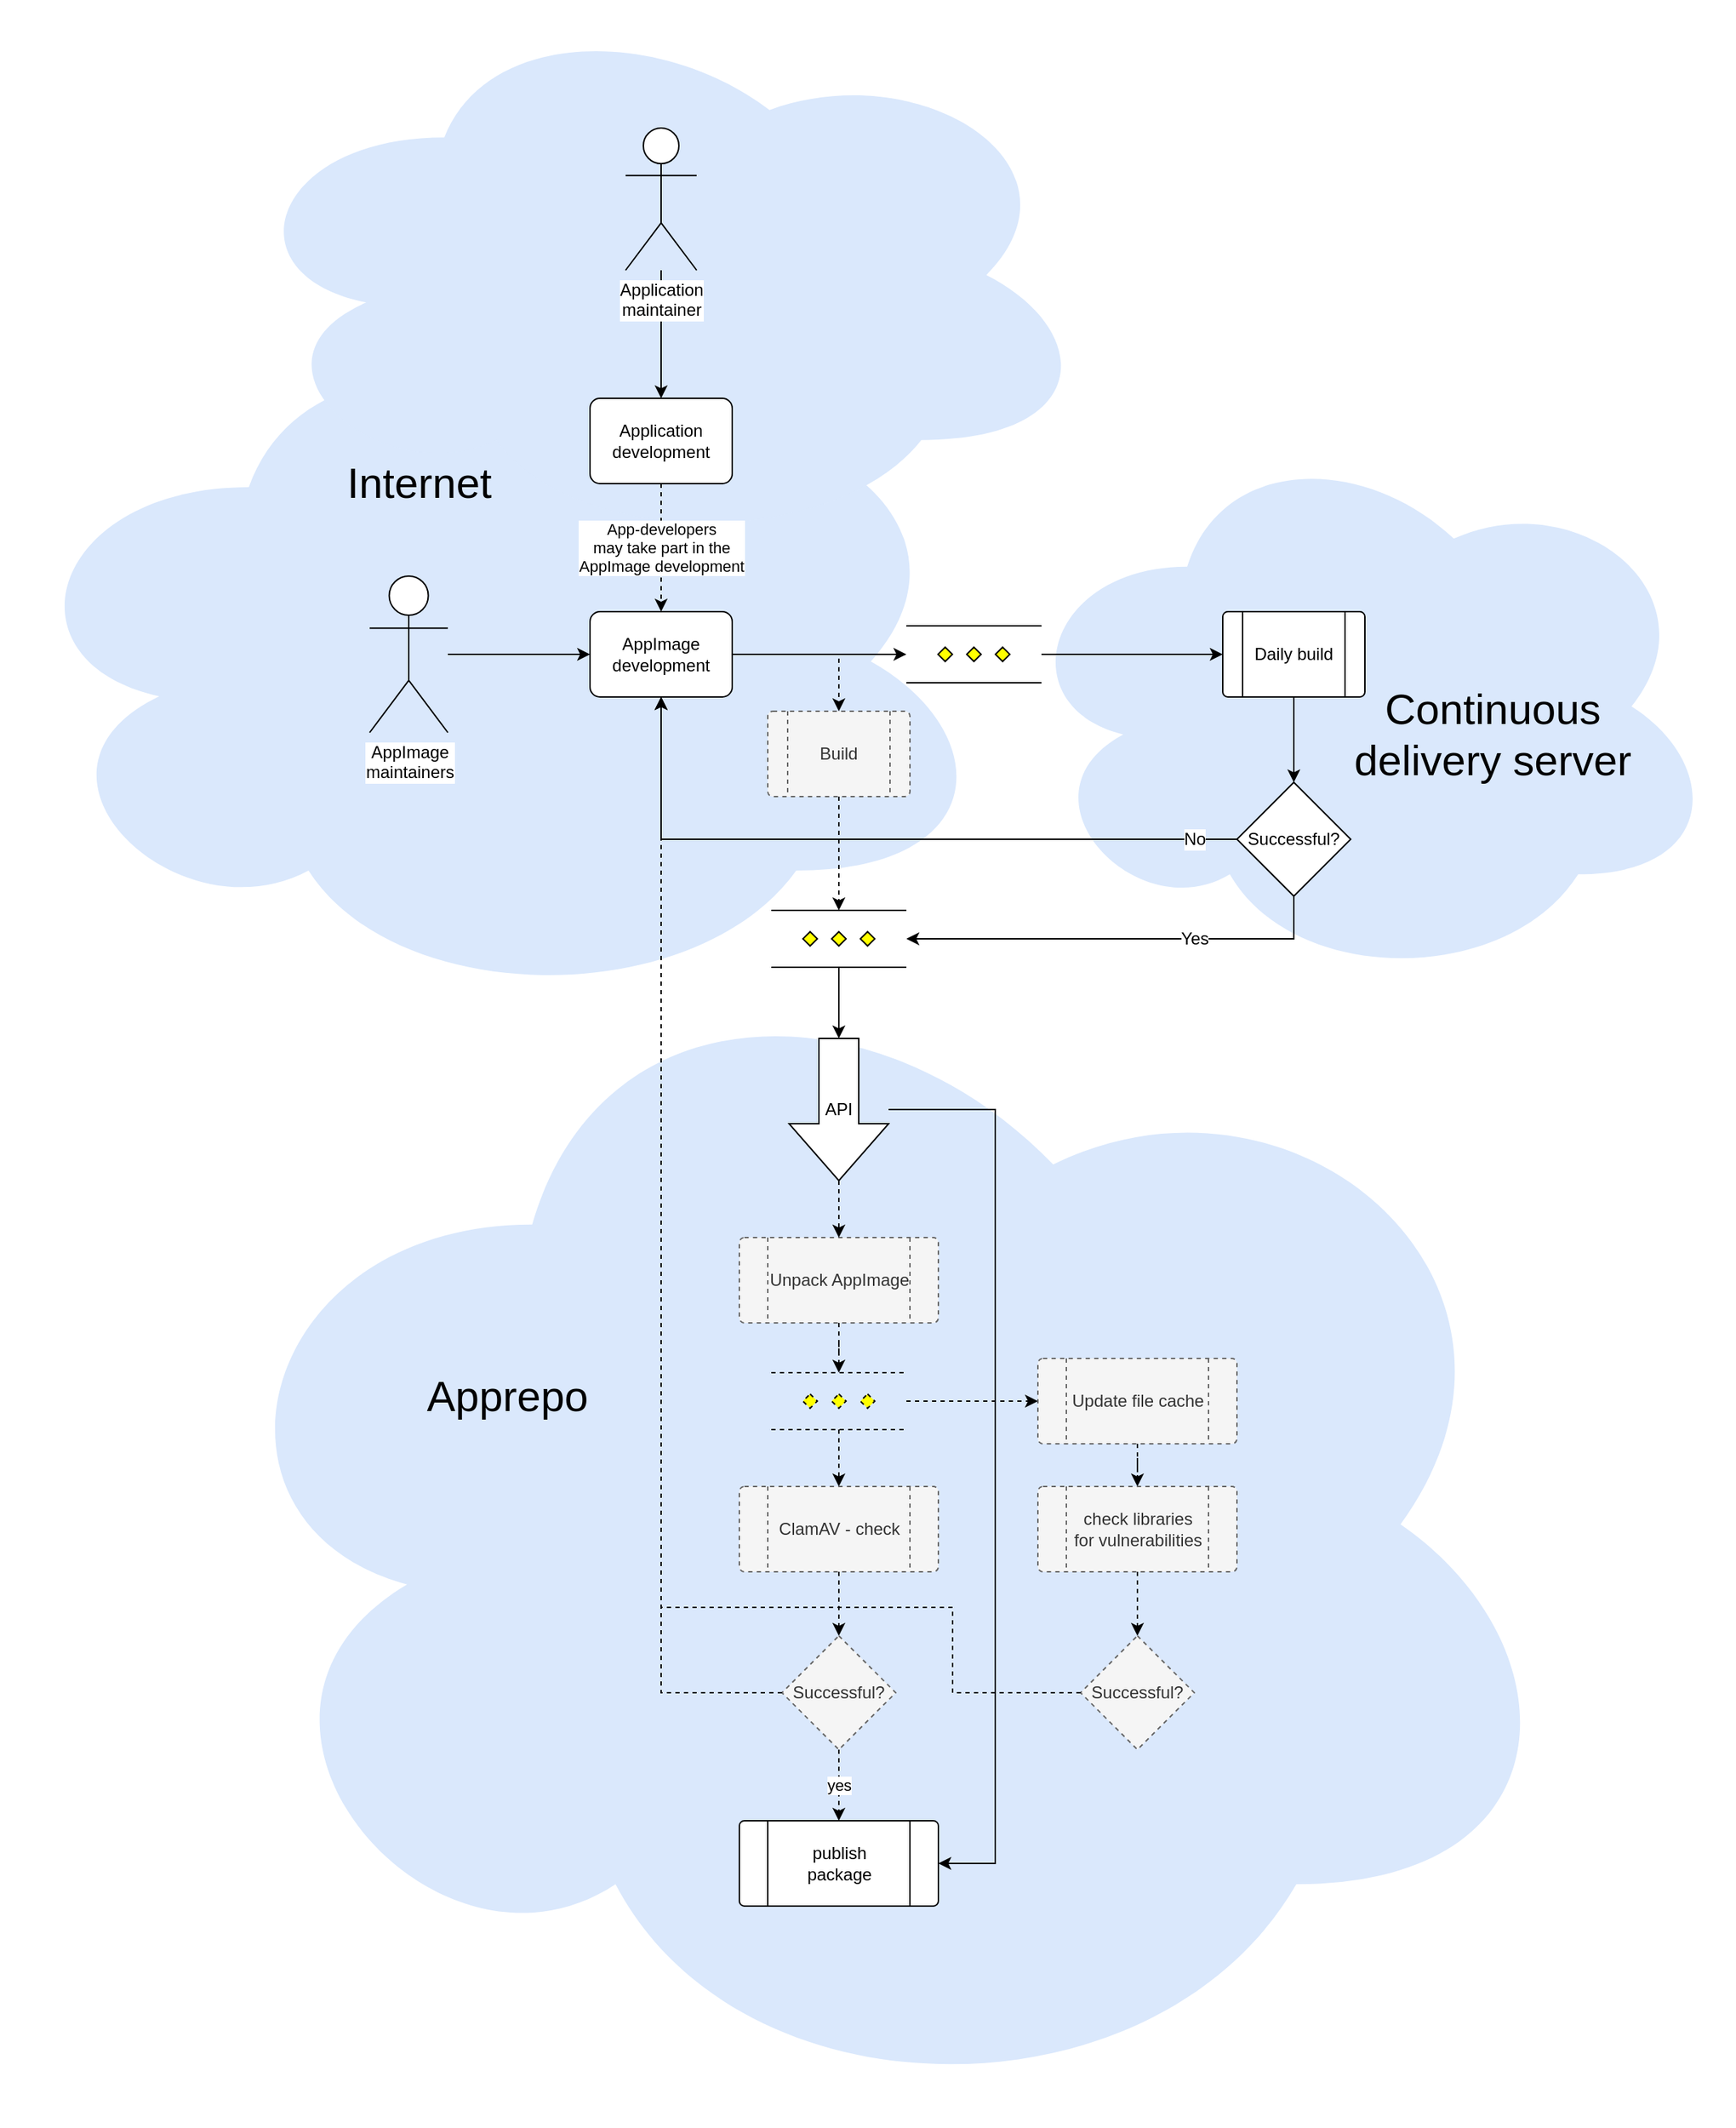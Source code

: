 <mxfile version="13.0.1" type="device"><diagram id="C5RBs43oDa-KdzZeNtuy" name="Page-1"><mxGraphModel dx="1929" dy="1305" grid="1" gridSize="10" guides="1" tooltips="1" connect="1" arrows="1" fold="1" page="1" pageScale="1" pageWidth="827" pageHeight="1169" math="0" shadow="0"><root><mxCell id="WIyWlLk6GJQsqaUBKTNV-0"/><mxCell id="WIyWlLk6GJQsqaUBKTNV-1" parent="WIyWlLk6GJQsqaUBKTNV-0"/><mxCell id="sFZAUeXF6KGMbQkkOxE5-49" value="" style="ellipse;shape=cloud;whiteSpace=wrap;html=1;strokeColor=none;fillColor=#dae8fc;" parent="WIyWlLk6GJQsqaUBKTNV-1" vertex="1"><mxGeometry x="-550" y="1030" width="977.22" height="843.33" as="geometry"/></mxCell><mxCell id="sFZAUeXF6KGMbQkkOxE5-62" value="" style="group" parent="WIyWlLk6GJQsqaUBKTNV-1" vertex="1" connectable="0"><mxGeometry x="-330" y="1090" width="703.61" height="785" as="geometry"/></mxCell><mxCell id="sFZAUeXF6KGMbQkkOxE5-58" value="" style="group" parent="sFZAUeXF6KGMbQkkOxE5-62" vertex="1" connectable="0"><mxGeometry y="95" width="703.61" height="690" as="geometry"/></mxCell><mxCell id="38kExcA9x2dnbkzs94CT-15" style="edgeStyle=orthogonalEdgeStyle;rounded=0;orthogonalLoop=1;jettySize=auto;html=1;entryX=0.5;entryY=0;entryDx=0;entryDy=0;dashed=1;" edge="1" parent="sFZAUeXF6KGMbQkkOxE5-58" source="38kExcA9x2dnbkzs94CT-3" target="38kExcA9x2dnbkzs94CT-0"><mxGeometry relative="1" as="geometry"/></mxCell><mxCell id="38kExcA9x2dnbkzs94CT-17" style="edgeStyle=orthogonalEdgeStyle;rounded=0;orthogonalLoop=1;jettySize=auto;html=1;entryX=0;entryY=0.5;entryDx=0;entryDy=0;dashed=1;" edge="1" parent="sFZAUeXF6KGMbQkkOxE5-58" source="38kExcA9x2dnbkzs94CT-3" target="38kExcA9x2dnbkzs94CT-18"><mxGeometry relative="1" as="geometry"><mxPoint x="130" y="130.96" as="targetPoint"/></mxGeometry></mxCell><mxCell id="38kExcA9x2dnbkzs94CT-3" value="" style="verticalLabelPosition=bottom;verticalAlign=top;html=1;shape=mxgraph.flowchart.parallel_mode;pointerEvents=1;dashed=1;" vertex="1" parent="sFZAUeXF6KGMbQkkOxE5-58"><mxGeometry x="192.5" y="160.0" width="95" height="40" as="geometry"/></mxCell><mxCell id="38kExcA9x2dnbkzs94CT-23" style="edgeStyle=orthogonalEdgeStyle;rounded=0;orthogonalLoop=1;jettySize=auto;html=1;entryX=0.5;entryY=0;entryDx=0;entryDy=0;entryPerimeter=0;dashed=1;" edge="1" parent="sFZAUeXF6KGMbQkkOxE5-58" source="38kExcA9x2dnbkzs94CT-0" target="38kExcA9x2dnbkzs94CT-22"><mxGeometry relative="1" as="geometry"/></mxCell><mxCell id="38kExcA9x2dnbkzs94CT-0" value="ClamAV - check" style="html=1;shape=process;whiteSpace=wrap;rounded=1;size=0.14;arcSize=6;dashed=1;fillColor=#f5f5f5;strokeColor=#666666;fontColor=#333333;" vertex="1" parent="sFZAUeXF6KGMbQkkOxE5-58"><mxGeometry x="170" y="240.0" width="140" height="60" as="geometry"/></mxCell><mxCell id="38kExcA9x2dnbkzs94CT-40" style="edgeStyle=orthogonalEdgeStyle;rounded=0;orthogonalLoop=1;jettySize=auto;html=1;entryX=0.5;entryY=0;entryDx=0;entryDy=0;dashed=1;" edge="1" parent="sFZAUeXF6KGMbQkkOxE5-58" source="38kExcA9x2dnbkzs94CT-18" target="38kExcA9x2dnbkzs94CT-39"><mxGeometry relative="1" as="geometry"/></mxCell><mxCell id="38kExcA9x2dnbkzs94CT-18" value="Update file cache" style="html=1;shape=process;whiteSpace=wrap;rounded=1;size=0.14;arcSize=6;dashed=1;fillColor=#f5f5f5;strokeColor=#666666;fontColor=#333333;" vertex="1" parent="sFZAUeXF6KGMbQkkOxE5-58"><mxGeometry x="380" y="150.0" width="140" height="60" as="geometry"/></mxCell><mxCell id="38kExcA9x2dnbkzs94CT-21" style="edgeStyle=orthogonalEdgeStyle;rounded=0;orthogonalLoop=1;jettySize=auto;html=1;entryX=0.5;entryY=0;entryDx=0;entryDy=0;entryPerimeter=0;dashed=1;" edge="1" parent="sFZAUeXF6KGMbQkkOxE5-58" source="38kExcA9x2dnbkzs94CT-19" target="38kExcA9x2dnbkzs94CT-3"><mxGeometry relative="1" as="geometry"/></mxCell><mxCell id="38kExcA9x2dnbkzs94CT-19" value="Unpack AppImage" style="html=1;shape=process;whiteSpace=wrap;rounded=1;size=0.14;arcSize=6;dashed=1;fillColor=#f5f5f5;strokeColor=#666666;fontColor=#333333;" vertex="1" parent="sFZAUeXF6KGMbQkkOxE5-58"><mxGeometry x="170" y="65" width="140" height="60" as="geometry"/></mxCell><mxCell id="38kExcA9x2dnbkzs94CT-36" value="yes" style="edgeStyle=orthogonalEdgeStyle;rounded=0;orthogonalLoop=1;jettySize=auto;html=1;entryX=0.5;entryY=0;entryDx=0;entryDy=0;dashed=1;" edge="1" parent="sFZAUeXF6KGMbQkkOxE5-58" source="38kExcA9x2dnbkzs94CT-22" target="38kExcA9x2dnbkzs94CT-35"><mxGeometry relative="1" as="geometry"/></mxCell><mxCell id="38kExcA9x2dnbkzs94CT-22" value="&lt;font style=&quot;font-size: 12px&quot;&gt;Successful?&lt;/font&gt;" style="strokeWidth=1;html=1;shape=mxgraph.flowchart.decision;whiteSpace=wrap;fillColor=#f5f5f5;strokeColor=#666666;fontColor=#333333;dashed=1;" vertex="1" parent="sFZAUeXF6KGMbQkkOxE5-58"><mxGeometry x="200" y="345" width="80" height="80" as="geometry"/></mxCell><mxCell id="38kExcA9x2dnbkzs94CT-35" value="publish &lt;br&gt;package" style="html=1;shape=process;whiteSpace=wrap;rounded=1;size=0.14;arcSize=6;" vertex="1" parent="sFZAUeXF6KGMbQkkOxE5-58"><mxGeometry x="170" y="475" width="140" height="60" as="geometry"/></mxCell><mxCell id="38kExcA9x2dnbkzs94CT-42" style="edgeStyle=orthogonalEdgeStyle;rounded=0;orthogonalLoop=1;jettySize=auto;html=1;dashed=1;" edge="1" parent="sFZAUeXF6KGMbQkkOxE5-58" source="38kExcA9x2dnbkzs94CT-39" target="38kExcA9x2dnbkzs94CT-41"><mxGeometry relative="1" as="geometry"/></mxCell><mxCell id="38kExcA9x2dnbkzs94CT-39" value="check libraries for&amp;nbsp;vulnerabilities" style="html=1;shape=process;whiteSpace=wrap;rounded=1;size=0.14;arcSize=6;dashed=1;fillColor=#f5f5f5;strokeColor=#666666;fontColor=#333333;" vertex="1" parent="sFZAUeXF6KGMbQkkOxE5-58"><mxGeometry x="380" y="240" width="140" height="60" as="geometry"/></mxCell><mxCell id="38kExcA9x2dnbkzs94CT-41" value="&lt;font style=&quot;font-size: 12px&quot;&gt;Successful?&lt;/font&gt;" style="strokeWidth=1;html=1;shape=mxgraph.flowchart.decision;whiteSpace=wrap;fillColor=#f5f5f5;strokeColor=#666666;fontColor=#333333;dashed=1;" vertex="1" parent="sFZAUeXF6KGMbQkkOxE5-58"><mxGeometry x="410" y="345" width="80" height="80" as="geometry"/></mxCell><mxCell id="38kExcA9x2dnbkzs94CT-20" style="edgeStyle=orthogonalEdgeStyle;rounded=0;orthogonalLoop=1;jettySize=auto;html=1;entryX=0.5;entryY=0;entryDx=0;entryDy=0;exitX=1;exitY=0.5;exitDx=0;exitDy=0;exitPerimeter=0;dashed=1;" edge="1" parent="sFZAUeXF6KGMbQkkOxE5-62" source="sFZAUeXF6KGMbQkkOxE5-56" target="38kExcA9x2dnbkzs94CT-19"><mxGeometry relative="1" as="geometry"><mxPoint x="240" y="150" as="sourcePoint"/></mxGeometry></mxCell><mxCell id="38kExcA9x2dnbkzs94CT-38" style="edgeStyle=orthogonalEdgeStyle;rounded=0;orthogonalLoop=1;jettySize=auto;html=1;entryX=1;entryY=0.5;entryDx=0;entryDy=0;" edge="1" parent="sFZAUeXF6KGMbQkkOxE5-62" source="sFZAUeXF6KGMbQkkOxE5-56" target="38kExcA9x2dnbkzs94CT-35"><mxGeometry relative="1" as="geometry"><Array as="points"><mxPoint x="350" y="70"/><mxPoint x="350" y="600"/></Array></mxGeometry></mxCell><mxCell id="sFZAUeXF6KGMbQkkOxE5-56" value="" style="verticalLabelPosition=bottom;verticalAlign=top;html=1;strokeWidth=1;shape=mxgraph.arrows2.arrow;dy=0.6;dx=40;notch=0;fontSize=12;rotation=90;" parent="sFZAUeXF6KGMbQkkOxE5-62" vertex="1"><mxGeometry x="190" y="35" width="100" height="70" as="geometry"/></mxCell><mxCell id="sFZAUeXF6KGMbQkkOxE5-64" value="API" style="text;html=1;strokeColor=none;fillColor=none;align=center;verticalAlign=middle;whiteSpace=wrap;rounded=0;fontSize=12;" parent="sFZAUeXF6KGMbQkkOxE5-62" vertex="1"><mxGeometry x="220" y="60" width="40" height="20" as="geometry"/></mxCell><mxCell id="sFZAUeXF6KGMbQkkOxE5-30" value="" style="ellipse;shape=cloud;whiteSpace=wrap;html=1;strokeColor=none;fillColor=#dae8fc;" parent="WIyWlLk6GJQsqaUBKTNV-1" vertex="1"><mxGeometry x="30" y="680" width="500" height="393.34" as="geometry"/></mxCell><mxCell id="sFZAUeXF6KGMbQkkOxE5-43" value="" style="ellipse;shape=cloud;whiteSpace=wrap;html=1;strokeColor=none;fillColor=#dae8fc;" parent="WIyWlLk6GJQsqaUBKTNV-1" vertex="1"><mxGeometry x="-680" y="600" width="700" height="490" as="geometry"/></mxCell><mxCell id="sFZAUeXF6KGMbQkkOxE5-42" value="" style="ellipse;shape=cloud;whiteSpace=wrap;html=1;strokeColor=none;fillColor=#dae8fc;" parent="WIyWlLk6GJQsqaUBKTNV-1" vertex="1"><mxGeometry x="-520" y="380" width="610" height="386.66" as="geometry"/></mxCell><mxCell id="sFZAUeXF6KGMbQkkOxE5-26" style="edgeStyle=orthogonalEdgeStyle;rounded=0;orthogonalLoop=1;jettySize=auto;html=1;entryX=0;entryY=0.5;entryDx=0;entryDy=0;entryPerimeter=0;exitX=1;exitY=0.5;exitDx=0;exitDy=0;" parent="WIyWlLk6GJQsqaUBKTNV-1" source="sFZAUeXF6KGMbQkkOxE5-36" target="sFZAUeXF6KGMbQkkOxE5-25" edge="1"><mxGeometry relative="1" as="geometry"><mxPoint x="-215" y="870" as="sourcePoint"/><mxPoint x="-90.02" y="880" as="targetPoint"/></mxGeometry></mxCell><mxCell id="sFZAUeXF6KGMbQkkOxE5-21" style="edgeStyle=orthogonalEdgeStyle;rounded=0;orthogonalLoop=1;jettySize=auto;html=1;entryX=0;entryY=0.5;entryDx=0;entryDy=0;" parent="WIyWlLk6GJQsqaUBKTNV-1" source="sFZAUeXF6KGMbQkkOxE5-32" target="sFZAUeXF6KGMbQkkOxE5-36" edge="1"><mxGeometry relative="1" as="geometry"><mxPoint x="-335" y="850" as="sourcePoint"/><mxPoint x="-265" y="850" as="targetPoint"/></mxGeometry></mxCell><mxCell id="sFZAUeXF6KGMbQkkOxE5-22" value="App-developers &lt;br&gt;may take part in the &lt;br&gt;AppImage development" style="edgeStyle=orthogonalEdgeStyle;rounded=0;orthogonalLoop=1;jettySize=auto;html=1;entryX=0.5;entryY=0;entryDx=0;entryDy=0;dashed=1;exitX=0.5;exitY=1;exitDx=0;exitDy=0;" parent="WIyWlLk6GJQsqaUBKTNV-1" source="sFZAUeXF6KGMbQkkOxE5-14" target="sFZAUeXF6KGMbQkkOxE5-36" edge="1"><mxGeometry relative="1" as="geometry"><mxPoint x="-60" y="780" as="sourcePoint"/><mxPoint x="-60" y="850" as="targetPoint"/></mxGeometry></mxCell><mxCell id="sFZAUeXF6KGMbQkkOxE5-14" value="Application development" style="rounded=1;whiteSpace=wrap;html=1;absoluteArcSize=1;arcSize=14;strokeWidth=1;" parent="WIyWlLk6GJQsqaUBKTNV-1" vertex="1"><mxGeometry x="-265" y="660" width="100" height="60" as="geometry"/></mxCell><mxCell id="sFZAUeXF6KGMbQkkOxE5-27" style="edgeStyle=orthogonalEdgeStyle;rounded=0;orthogonalLoop=1;jettySize=auto;html=1;entryX=0;entryY=0.5;entryDx=0;entryDy=0;" parent="WIyWlLk6GJQsqaUBKTNV-1" source="sFZAUeXF6KGMbQkkOxE5-25" target="sFZAUeXF6KGMbQkkOxE5-44" edge="1"><mxGeometry relative="1" as="geometry"><mxPoint x="215" y="775" as="targetPoint"/></mxGeometry></mxCell><mxCell id="sFZAUeXF6KGMbQkkOxE5-25" value="" style="verticalLabelPosition=bottom;verticalAlign=top;html=1;shape=mxgraph.flowchart.parallel_mode;pointerEvents=1" parent="WIyWlLk6GJQsqaUBKTNV-1" vertex="1"><mxGeometry x="-42.5" y="820" width="95" height="40" as="geometry"/></mxCell><mxCell id="sFZAUeXF6KGMbQkkOxE5-32" value="AppImage &lt;br&gt;maintainers" style="shape=umlActor;verticalLabelPosition=bottom;labelBackgroundColor=#ffffff;verticalAlign=top;html=1;outlineConnect=0;" parent="WIyWlLk6GJQsqaUBKTNV-1" vertex="1"><mxGeometry x="-420" y="785" width="55" height="110" as="geometry"/></mxCell><mxCell id="sFZAUeXF6KGMbQkkOxE5-34" style="edgeStyle=orthogonalEdgeStyle;rounded=0;orthogonalLoop=1;jettySize=auto;html=1;entryX=0.5;entryY=0;entryDx=0;entryDy=0;" parent="WIyWlLk6GJQsqaUBKTNV-1" source="sFZAUeXF6KGMbQkkOxE5-33" target="sFZAUeXF6KGMbQkkOxE5-14" edge="1"><mxGeometry relative="1" as="geometry"/></mxCell><mxCell id="sFZAUeXF6KGMbQkkOxE5-33" value="Application &lt;br&gt;maintainer" style="shape=umlActor;verticalLabelPosition=bottom;labelBackgroundColor=#ffffff;verticalAlign=top;html=1;outlineConnect=0;" parent="WIyWlLk6GJQsqaUBKTNV-1" vertex="1"><mxGeometry x="-240" y="470" width="50" height="100" as="geometry"/></mxCell><mxCell id="sFZAUeXF6KGMbQkkOxE5-68" style="edgeStyle=orthogonalEdgeStyle;rounded=0;orthogonalLoop=1;jettySize=auto;html=1;entryX=0.5;entryY=0;entryDx=0;entryDy=0;fontSize=12;dashed=1;" parent="WIyWlLk6GJQsqaUBKTNV-1" source="sFZAUeXF6KGMbQkkOxE5-36" target="sFZAUeXF6KGMbQkkOxE5-67" edge="1"><mxGeometry relative="1" as="geometry"><Array as="points"><mxPoint x="-90" y="840"/></Array></mxGeometry></mxCell><mxCell id="sFZAUeXF6KGMbQkkOxE5-36" value="AppImage development" style="rounded=1;whiteSpace=wrap;html=1;absoluteArcSize=1;arcSize=14;strokeWidth=1;" parent="WIyWlLk6GJQsqaUBKTNV-1" vertex="1"><mxGeometry x="-265" y="810" width="100" height="60" as="geometry"/></mxCell><mxCell id="sFZAUeXF6KGMbQkkOxE5-48" value="Internet" style="text;html=1;strokeColor=none;fillColor=none;align=center;verticalAlign=middle;whiteSpace=wrap;rounded=0;fontSize=30;" parent="WIyWlLk6GJQsqaUBKTNV-1" vertex="1"><mxGeometry x="-450" y="700" width="130" height="37.14" as="geometry"/></mxCell><mxCell id="sFZAUeXF6KGMbQkkOxE5-60" value="No" style="edgeStyle=orthogonalEdgeStyle;rounded=0;orthogonalLoop=1;jettySize=auto;html=1;entryX=0.5;entryY=1;entryDx=0;entryDy=0;fontSize=12;exitX=0;exitY=0.5;exitDx=0;exitDy=0;exitPerimeter=0;" parent="WIyWlLk6GJQsqaUBKTNV-1" source="sFZAUeXF6KGMbQkkOxE5-40" target="sFZAUeXF6KGMbQkkOxE5-36" edge="1"><mxGeometry x="-0.881" relative="1" as="geometry"><Array as="points"><mxPoint x="190" y="970"/><mxPoint x="-215" y="970"/></Array><mxPoint as="offset"/></mxGeometry></mxCell><mxCell id="sFZAUeXF6KGMbQkkOxE5-40" value="&lt;font style=&quot;font-size: 12px&quot;&gt;Successful?&lt;/font&gt;" style="strokeWidth=1;html=1;shape=mxgraph.flowchart.decision;whiteSpace=wrap;" parent="WIyWlLk6GJQsqaUBKTNV-1" vertex="1"><mxGeometry x="190" y="930" width="80" height="80" as="geometry"/></mxCell><mxCell id="sFZAUeXF6KGMbQkkOxE5-46" style="edgeStyle=orthogonalEdgeStyle;rounded=0;orthogonalLoop=1;jettySize=auto;html=1;entryX=0.5;entryY=0;entryDx=0;entryDy=0;entryPerimeter=0;" parent="WIyWlLk6GJQsqaUBKTNV-1" source="sFZAUeXF6KGMbQkkOxE5-44" target="sFZAUeXF6KGMbQkkOxE5-40" edge="1"><mxGeometry relative="1" as="geometry"/></mxCell><mxCell id="sFZAUeXF6KGMbQkkOxE5-44" value="Daily build" style="html=1;shape=process;whiteSpace=wrap;rounded=1;size=0.14;arcSize=6;strokeWidth=1;" parent="WIyWlLk6GJQsqaUBKTNV-1" vertex="1"><mxGeometry x="180" y="810" width="100" height="60" as="geometry"/></mxCell><mxCell id="sFZAUeXF6KGMbQkkOxE5-47" value="Continuous &lt;br&gt;delivery server" style="text;html=1;strokeColor=none;fillColor=none;align=center;verticalAlign=middle;whiteSpace=wrap;rounded=0;fontSize=30;" parent="WIyWlLk6GJQsqaUBKTNV-1" vertex="1"><mxGeometry x="200" y="840" width="340" height="112.85" as="geometry"/></mxCell><mxCell id="sFZAUeXF6KGMbQkkOxE5-63" style="edgeStyle=orthogonalEdgeStyle;rounded=0;orthogonalLoop=1;jettySize=auto;html=1;entryX=0;entryY=0.5;entryDx=0;entryDy=0;entryPerimeter=0;fontSize=12;" parent="WIyWlLk6GJQsqaUBKTNV-1" source="sFZAUeXF6KGMbQkkOxE5-50" target="sFZAUeXF6KGMbQkkOxE5-56" edge="1"><mxGeometry relative="1" as="geometry"/></mxCell><mxCell id="sFZAUeXF6KGMbQkkOxE5-50" value="" style="verticalLabelPosition=bottom;verticalAlign=top;html=1;shape=mxgraph.flowchart.parallel_mode;pointerEvents=1" parent="WIyWlLk6GJQsqaUBKTNV-1" vertex="1"><mxGeometry x="-137.5" y="1020.0" width="95" height="40" as="geometry"/></mxCell><mxCell id="sFZAUeXF6KGMbQkkOxE5-53" value="Yes" style="edgeStyle=orthogonalEdgeStyle;rounded=0;orthogonalLoop=1;jettySize=auto;html=1;entryX=1;entryY=0.5;entryDx=0;entryDy=0;entryPerimeter=0;fontSize=12;exitX=0.5;exitY=1;exitDx=0;exitDy=0;exitPerimeter=0;" parent="WIyWlLk6GJQsqaUBKTNV-1" source="sFZAUeXF6KGMbQkkOxE5-40" target="sFZAUeXF6KGMbQkkOxE5-50" edge="1"><mxGeometry x="-0.339" relative="1" as="geometry"><mxPoint as="offset"/></mxGeometry></mxCell><mxCell id="sFZAUeXF6KGMbQkkOxE5-69" style="edgeStyle=orthogonalEdgeStyle;rounded=0;orthogonalLoop=1;jettySize=auto;html=1;entryX=0.5;entryY=0;entryDx=0;entryDy=0;entryPerimeter=0;dashed=1;fontSize=12;" parent="WIyWlLk6GJQsqaUBKTNV-1" source="sFZAUeXF6KGMbQkkOxE5-67" target="sFZAUeXF6KGMbQkkOxE5-50" edge="1"><mxGeometry relative="1" as="geometry"/></mxCell><mxCell id="sFZAUeXF6KGMbQkkOxE5-67" value="Build" style="html=1;shape=process;whiteSpace=wrap;rounded=1;size=0.14;arcSize=6;strokeWidth=1;dashed=1;fillColor=#f5f5f5;strokeColor=#666666;fontColor=#333333;" parent="WIyWlLk6GJQsqaUBKTNV-1" vertex="1"><mxGeometry x="-140" y="880" width="100" height="60" as="geometry"/></mxCell><mxCell id="38kExcA9x2dnbkzs94CT-37" style="edgeStyle=orthogonalEdgeStyle;rounded=0;orthogonalLoop=1;jettySize=auto;html=1;entryX=0.5;entryY=1;entryDx=0;entryDy=0;dashed=1;" edge="1" parent="WIyWlLk6GJQsqaUBKTNV-1" source="38kExcA9x2dnbkzs94CT-22" target="sFZAUeXF6KGMbQkkOxE5-36"><mxGeometry relative="1" as="geometry"/></mxCell><mxCell id="38kExcA9x2dnbkzs94CT-44" style="edgeStyle=orthogonalEdgeStyle;rounded=0;orthogonalLoop=1;jettySize=auto;html=1;entryX=0.5;entryY=1;entryDx=0;entryDy=0;dashed=1;" edge="1" parent="WIyWlLk6GJQsqaUBKTNV-1" source="38kExcA9x2dnbkzs94CT-41" target="sFZAUeXF6KGMbQkkOxE5-36"><mxGeometry relative="1" as="geometry"><Array as="points"><mxPoint x="-10" y="1570"/><mxPoint x="-10" y="1510"/><mxPoint x="-215" y="1510"/></Array></mxGeometry></mxCell><mxCell id="sFZAUeXF6KGMbQkkOxE5-55" value="Apprepo" style="text;html=1;strokeColor=none;fillColor=none;align=center;verticalAlign=middle;whiteSpace=wrap;rounded=0;fontSize=30;" parent="WIyWlLk6GJQsqaUBKTNV-1" vertex="1"><mxGeometry x="-413.5" y="1335" width="180" height="51.42" as="geometry"/></mxCell></root></mxGraphModel></diagram></mxfile>